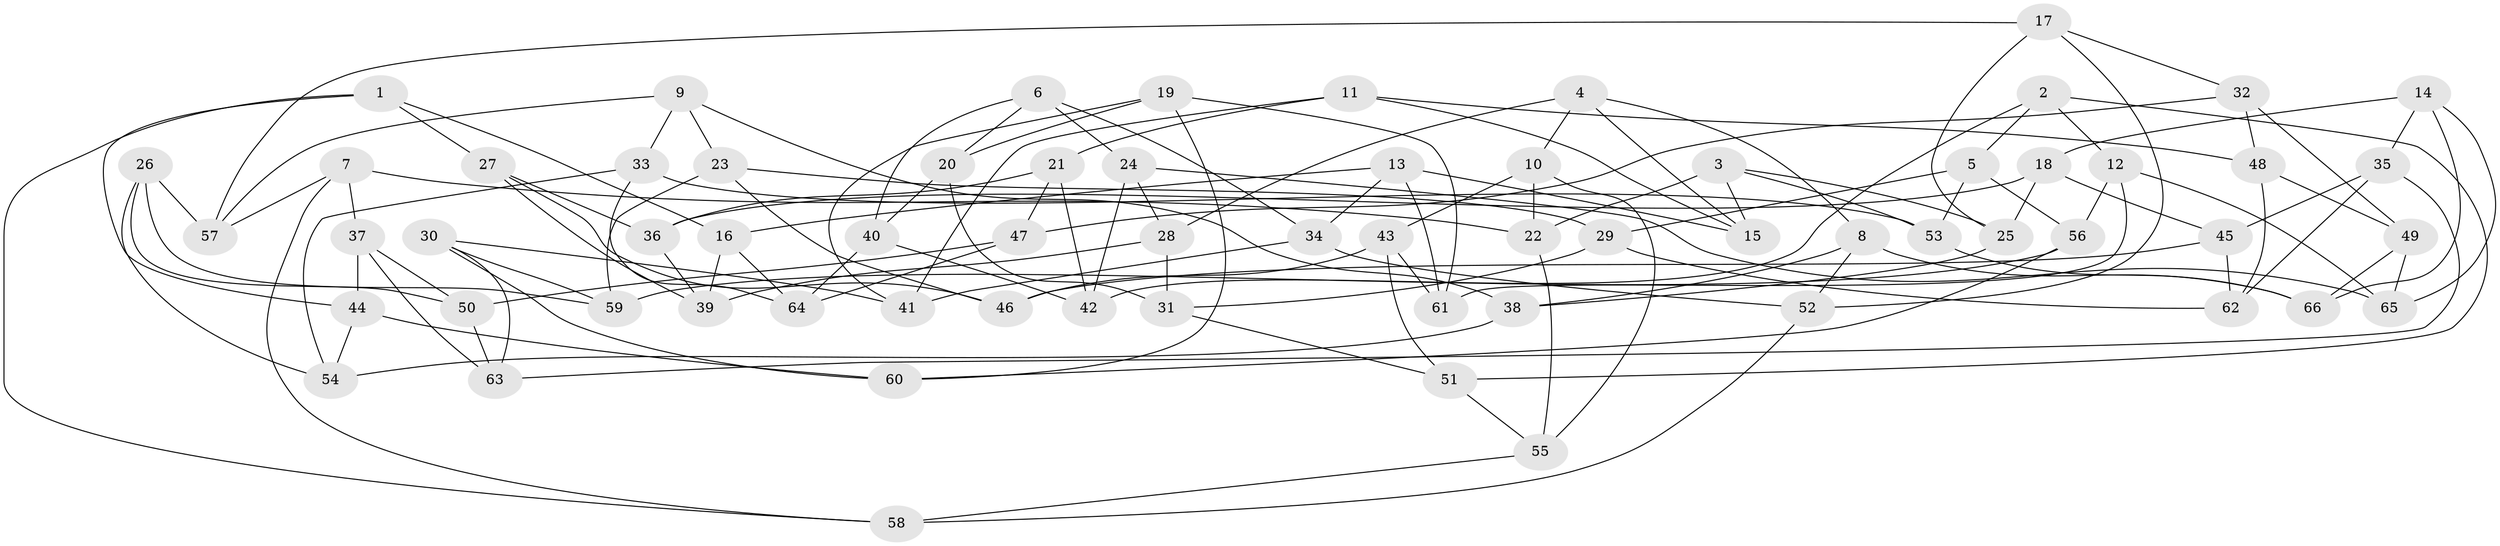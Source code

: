 // Generated by graph-tools (version 1.1) at 2025/26/03/09/25 03:26:50]
// undirected, 66 vertices, 132 edges
graph export_dot {
graph [start="1"]
  node [color=gray90,style=filled];
  1;
  2;
  3;
  4;
  5;
  6;
  7;
  8;
  9;
  10;
  11;
  12;
  13;
  14;
  15;
  16;
  17;
  18;
  19;
  20;
  21;
  22;
  23;
  24;
  25;
  26;
  27;
  28;
  29;
  30;
  31;
  32;
  33;
  34;
  35;
  36;
  37;
  38;
  39;
  40;
  41;
  42;
  43;
  44;
  45;
  46;
  47;
  48;
  49;
  50;
  51;
  52;
  53;
  54;
  55;
  56;
  57;
  58;
  59;
  60;
  61;
  62;
  63;
  64;
  65;
  66;
  1 -- 27;
  1 -- 44;
  1 -- 16;
  1 -- 58;
  2 -- 42;
  2 -- 12;
  2 -- 51;
  2 -- 5;
  3 -- 22;
  3 -- 25;
  3 -- 53;
  3 -- 15;
  4 -- 15;
  4 -- 8;
  4 -- 10;
  4 -- 28;
  5 -- 29;
  5 -- 53;
  5 -- 56;
  6 -- 20;
  6 -- 24;
  6 -- 34;
  6 -- 40;
  7 -- 22;
  7 -- 58;
  7 -- 37;
  7 -- 57;
  8 -- 38;
  8 -- 66;
  8 -- 52;
  9 -- 33;
  9 -- 23;
  9 -- 38;
  9 -- 57;
  10 -- 43;
  10 -- 22;
  10 -- 55;
  11 -- 41;
  11 -- 48;
  11 -- 15;
  11 -- 21;
  12 -- 61;
  12 -- 65;
  12 -- 56;
  13 -- 15;
  13 -- 16;
  13 -- 61;
  13 -- 34;
  14 -- 18;
  14 -- 65;
  14 -- 66;
  14 -- 35;
  16 -- 39;
  16 -- 64;
  17 -- 57;
  17 -- 25;
  17 -- 32;
  17 -- 52;
  18 -- 45;
  18 -- 25;
  18 -- 36;
  19 -- 60;
  19 -- 41;
  19 -- 20;
  19 -- 61;
  20 -- 31;
  20 -- 40;
  21 -- 42;
  21 -- 36;
  21 -- 47;
  22 -- 55;
  23 -- 46;
  23 -- 59;
  23 -- 29;
  24 -- 65;
  24 -- 28;
  24 -- 42;
  25 -- 38;
  26 -- 54;
  26 -- 50;
  26 -- 59;
  26 -- 57;
  27 -- 39;
  27 -- 46;
  27 -- 36;
  28 -- 39;
  28 -- 31;
  29 -- 62;
  29 -- 31;
  30 -- 41;
  30 -- 60;
  30 -- 59;
  30 -- 63;
  31 -- 51;
  32 -- 49;
  32 -- 47;
  32 -- 48;
  33 -- 54;
  33 -- 53;
  33 -- 64;
  34 -- 41;
  34 -- 52;
  35 -- 63;
  35 -- 62;
  35 -- 45;
  36 -- 39;
  37 -- 63;
  37 -- 44;
  37 -- 50;
  38 -- 54;
  40 -- 64;
  40 -- 42;
  43 -- 61;
  43 -- 46;
  43 -- 51;
  44 -- 60;
  44 -- 54;
  45 -- 46;
  45 -- 62;
  47 -- 50;
  47 -- 64;
  48 -- 49;
  48 -- 62;
  49 -- 66;
  49 -- 65;
  50 -- 63;
  51 -- 55;
  52 -- 58;
  53 -- 66;
  55 -- 58;
  56 -- 60;
  56 -- 59;
}
